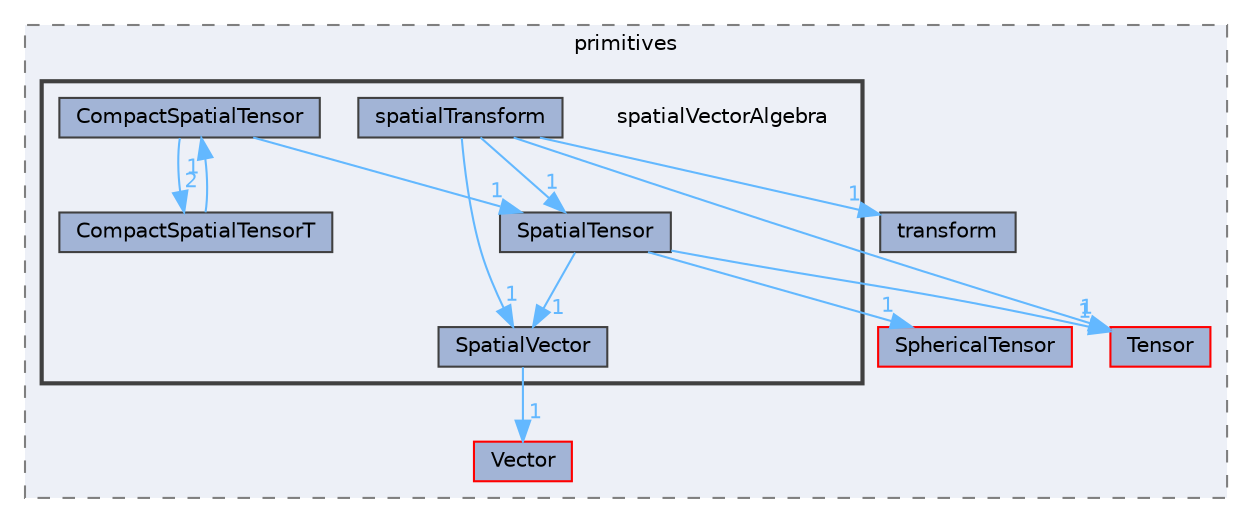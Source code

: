 digraph "src/OpenFOAM/primitives/spatialVectorAlgebra"
{
 // LATEX_PDF_SIZE
  bgcolor="transparent";
  edge [fontname=Helvetica,fontsize=10,labelfontname=Helvetica,labelfontsize=10];
  node [fontname=Helvetica,fontsize=10,shape=box,height=0.2,width=0.4];
  compound=true
  subgraph clusterdir_3e50f45338116b169052b428016851aa {
    graph [ bgcolor="#edf0f7", pencolor="grey50", label="primitives", fontname=Helvetica,fontsize=10 style="filled,dashed", URL="dir_3e50f45338116b169052b428016851aa.html",tooltip=""]
  dir_15da0e2a135f43ffeb4645c968ce8ac7 [label="Tensor", fillcolor="#a2b4d6", color="red", style="filled", URL="dir_15da0e2a135f43ffeb4645c968ce8ac7.html",tooltip=""];
  dir_6ef5fbba1c02603637a533e2f686aa62 [label="Vector", fillcolor="#a2b4d6", color="red", style="filled", URL="dir_6ef5fbba1c02603637a533e2f686aa62.html",tooltip=""];
  dir_9cf74317c7eb616c4d20a1fef726f411 [label="transform", fillcolor="#a2b4d6", color="grey25", style="filled", URL="dir_9cf74317c7eb616c4d20a1fef726f411.html",tooltip=""];
  dir_b065e1a4bed1b058c87ac57271f42191 [label="SphericalTensor", fillcolor="#a2b4d6", color="red", style="filled", URL="dir_b065e1a4bed1b058c87ac57271f42191.html",tooltip=""];
  subgraph clusterdir_0d054148b2ad42a055e9a559a10add02 {
    graph [ bgcolor="#edf0f7", pencolor="grey25", label="", fontname=Helvetica,fontsize=10 style="filled,bold", URL="dir_0d054148b2ad42a055e9a559a10add02.html",tooltip=""]
    dir_0d054148b2ad42a055e9a559a10add02 [shape=plaintext, label="spatialVectorAlgebra"];
  dir_661bbed6b403683bcb923b9b15d5983c [label="CompactSpatialTensor", fillcolor="#a2b4d6", color="grey25", style="filled", URL="dir_661bbed6b403683bcb923b9b15d5983c.html",tooltip=""];
  dir_a08343b1ce532f3ce35726224e016264 [label="CompactSpatialTensorT", fillcolor="#a2b4d6", color="grey25", style="filled", URL="dir_a08343b1ce532f3ce35726224e016264.html",tooltip=""];
  dir_a6b8a6f9dface4c74b0aa8fa3cc8b4c1 [label="SpatialTensor", fillcolor="#a2b4d6", color="grey25", style="filled", URL="dir_a6b8a6f9dface4c74b0aa8fa3cc8b4c1.html",tooltip=""];
  dir_73b639c86d178154b965c88988d998a8 [label="spatialTransform", fillcolor="#a2b4d6", color="grey25", style="filled", URL="dir_73b639c86d178154b965c88988d998a8.html",tooltip=""];
  dir_1a21c85ef952176fd1a5b65876ff17ef [label="SpatialVector", fillcolor="#a2b4d6", color="grey25", style="filled", URL="dir_1a21c85ef952176fd1a5b65876ff17ef.html",tooltip=""];
  }
  }
  dir_661bbed6b403683bcb923b9b15d5983c->dir_a08343b1ce532f3ce35726224e016264 [headlabel="2", labeldistance=1.5 headhref="dir_000564_000566.html" href="dir_000564_000566.html" color="steelblue1" fontcolor="steelblue1"];
  dir_661bbed6b403683bcb923b9b15d5983c->dir_a6b8a6f9dface4c74b0aa8fa3cc8b4c1 [headlabel="1", labeldistance=1.5 headhref="dir_000564_003677.html" href="dir_000564_003677.html" color="steelblue1" fontcolor="steelblue1"];
  dir_a08343b1ce532f3ce35726224e016264->dir_661bbed6b403683bcb923b9b15d5983c [headlabel="1", labeldistance=1.5 headhref="dir_000566_000564.html" href="dir_000566_000564.html" color="steelblue1" fontcolor="steelblue1"];
  dir_a6b8a6f9dface4c74b0aa8fa3cc8b4c1->dir_15da0e2a135f43ffeb4645c968ce8ac7 [headlabel="1", labeldistance=1.5 headhref="dir_003677_003981.html" href="dir_003677_003981.html" color="steelblue1" fontcolor="steelblue1"];
  dir_a6b8a6f9dface4c74b0aa8fa3cc8b4c1->dir_1a21c85ef952176fd1a5b65876ff17ef [headlabel="1", labeldistance=1.5 headhref="dir_003677_003680.html" href="dir_003677_003680.html" color="steelblue1" fontcolor="steelblue1"];
  dir_a6b8a6f9dface4c74b0aa8fa3cc8b4c1->dir_b065e1a4bed1b058c87ac57271f42191 [headlabel="1", labeldistance=1.5 headhref="dir_003677_003705.html" href="dir_003677_003705.html" color="steelblue1" fontcolor="steelblue1"];
  dir_73b639c86d178154b965c88988d998a8->dir_15da0e2a135f43ffeb4645c968ce8ac7 [headlabel="1", labeldistance=1.5 headhref="dir_003679_003981.html" href="dir_003679_003981.html" color="steelblue1" fontcolor="steelblue1"];
  dir_73b639c86d178154b965c88988d998a8->dir_1a21c85ef952176fd1a5b65876ff17ef [headlabel="1", labeldistance=1.5 headhref="dir_003679_003680.html" href="dir_003679_003680.html" color="steelblue1" fontcolor="steelblue1"];
  dir_73b639c86d178154b965c88988d998a8->dir_9cf74317c7eb616c4d20a1fef726f411 [headlabel="1", labeldistance=1.5 headhref="dir_003679_004099.html" href="dir_003679_004099.html" color="steelblue1" fontcolor="steelblue1"];
  dir_73b639c86d178154b965c88988d998a8->dir_a6b8a6f9dface4c74b0aa8fa3cc8b4c1 [headlabel="1", labeldistance=1.5 headhref="dir_003679_003677.html" href="dir_003679_003677.html" color="steelblue1" fontcolor="steelblue1"];
  dir_1a21c85ef952176fd1a5b65876ff17ef->dir_6ef5fbba1c02603637a533e2f686aa62 [headlabel="1", labeldistance=1.5 headhref="dir_003680_004258.html" href="dir_003680_004258.html" color="steelblue1" fontcolor="steelblue1"];
}
